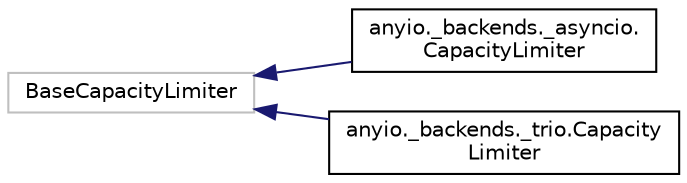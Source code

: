 digraph "Graphical Class Hierarchy"
{
 // LATEX_PDF_SIZE
  edge [fontname="Helvetica",fontsize="10",labelfontname="Helvetica",labelfontsize="10"];
  node [fontname="Helvetica",fontsize="10",shape=record];
  rankdir="LR";
  Node15521 [label="BaseCapacityLimiter",height=0.2,width=0.4,color="grey75", fillcolor="white", style="filled",tooltip=" "];
  Node15521 -> Node0 [dir="back",color="midnightblue",fontsize="10",style="solid",fontname="Helvetica"];
  Node0 [label="anyio._backends._asyncio.\lCapacityLimiter",height=0.2,width=0.4,color="black", fillcolor="white", style="filled",URL="$classanyio_1_1__backends_1_1__asyncio_1_1CapacityLimiter.html",tooltip=" "];
  Node15521 -> Node15523 [dir="back",color="midnightblue",fontsize="10",style="solid",fontname="Helvetica"];
  Node15523 [label="anyio._backends._trio.Capacity\lLimiter",height=0.2,width=0.4,color="black", fillcolor="white", style="filled",URL="$classanyio_1_1__backends_1_1__trio_1_1CapacityLimiter.html",tooltip=" "];
}

